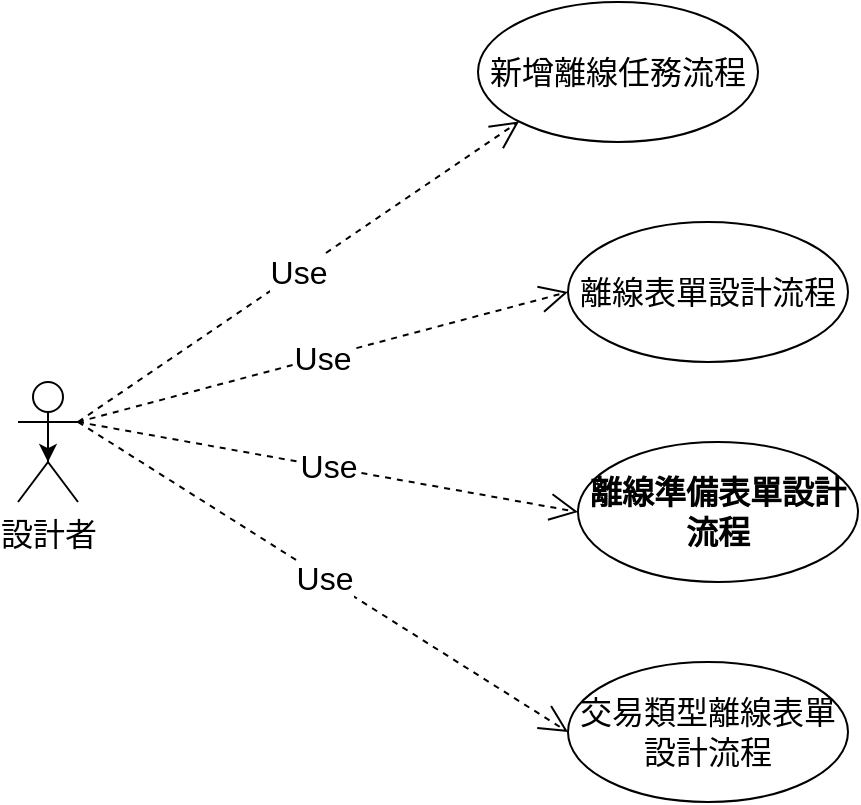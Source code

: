 <mxfile version="13.9.9" type="device" pages="5"><diagram id="MIw7U-h8NW_fPC0uxKEd" name="離線任務案例"><mxGraphModel dx="1408" dy="808" grid="1" gridSize="10" guides="1" tooltips="1" connect="1" arrows="1" fold="1" page="1" pageScale="1" pageWidth="1169" pageHeight="827" math="0" shadow="0"><root><mxCell id="K6iOhD73qs5zyes9kCrl-0"/><mxCell id="K6iOhD73qs5zyes9kCrl-1" parent="K6iOhD73qs5zyes9kCrl-0"/><mxCell id="K6iOhD73qs5zyes9kCrl-2" value="設計者" style="shape=umlActor;verticalLabelPosition=bottom;verticalAlign=top;html=1;outlineConnect=0;labelBackgroundColor=none;fontSize=16;" parent="K6iOhD73qs5zyes9kCrl-1" vertex="1"><mxGeometry x="310" y="330" width="30" height="60" as="geometry"/></mxCell><mxCell id="K6iOhD73qs5zyes9kCrl-3" style="edgeStyle=orthogonalEdgeStyle;rounded=0;orthogonalLoop=1;jettySize=auto;html=1;exitX=0.5;exitY=0.5;exitDx=0;exitDy=0;exitPerimeter=0;entryX=0.5;entryY=0.667;entryDx=0;entryDy=0;entryPerimeter=0;fontSize=16;fontColor=#000000;" parent="K6iOhD73qs5zyes9kCrl-1" source="K6iOhD73qs5zyes9kCrl-2" target="K6iOhD73qs5zyes9kCrl-2" edge="1"><mxGeometry relative="1" as="geometry"/></mxCell><mxCell id="K6iOhD73qs5zyes9kCrl-5" value="離線表單設計流程" style="ellipse;whiteSpace=wrap;html=1;labelBackgroundColor=none;fontSize=16;fontColor=#000000;" parent="K6iOhD73qs5zyes9kCrl-1" vertex="1"><mxGeometry x="585" y="250" width="140" height="70" as="geometry"/></mxCell><mxCell id="sCLiAgHy_0aTw_8upJmA-0" value="交易類型離線表單設計流程" style="ellipse;whiteSpace=wrap;html=1;labelBackgroundColor=none;fontSize=16;fontColor=#000000;" parent="K6iOhD73qs5zyes9kCrl-1" vertex="1"><mxGeometry x="585" y="470" width="140" height="70" as="geometry"/></mxCell><mxCell id="zdYO-00Zb2-KIwQp0BFh-0" value="新增離線任務流程" style="ellipse;whiteSpace=wrap;html=1;labelBackgroundColor=none;fontSize=16;fontColor=#000000;" parent="K6iOhD73qs5zyes9kCrl-1" vertex="1"><mxGeometry x="540" y="140" width="140" height="70" as="geometry"/></mxCell><mxCell id="zdYO-00Zb2-KIwQp0BFh-2" value="Use" style="endArrow=open;endSize=12;dashed=1;html=1;fontSize=16;fontColor=#000000;exitX=1;exitY=0.333;exitDx=0;exitDy=0;exitPerimeter=0;entryX=0;entryY=0.5;entryDx=0;entryDy=0;" parent="K6iOhD73qs5zyes9kCrl-1" source="K6iOhD73qs5zyes9kCrl-2" target="K6iOhD73qs5zyes9kCrl-5" edge="1"><mxGeometry width="160" relative="1" as="geometry"><mxPoint x="620" y="400" as="sourcePoint"/><mxPoint x="780" y="400" as="targetPoint"/></mxGeometry></mxCell><mxCell id="zdYO-00Zb2-KIwQp0BFh-4" value="Use" style="endArrow=open;endSize=12;dashed=1;html=1;fontSize=16;fontColor=#000000;entryX=0;entryY=0.5;entryDx=0;entryDy=0;" parent="K6iOhD73qs5zyes9kCrl-1" target="sCLiAgHy_0aTw_8upJmA-0" edge="1"><mxGeometry width="160" relative="1" as="geometry"><mxPoint x="340" y="350" as="sourcePoint"/><mxPoint x="520.503" y="299.749" as="targetPoint"/></mxGeometry></mxCell><mxCell id="zdYO-00Zb2-KIwQp0BFh-5" value="Use" style="endArrow=open;endSize=12;dashed=1;html=1;fontSize=16;fontColor=#000000;exitX=1;exitY=0.333;exitDx=0;exitDy=0;exitPerimeter=0;entryX=0;entryY=1;entryDx=0;entryDy=0;" parent="K6iOhD73qs5zyes9kCrl-1" source="K6iOhD73qs5zyes9kCrl-2" target="zdYO-00Zb2-KIwQp0BFh-0" edge="1"><mxGeometry width="160" relative="1" as="geometry"><mxPoint x="360" y="370" as="sourcePoint"/><mxPoint x="530.503" y="309.749" as="targetPoint"/></mxGeometry></mxCell><mxCell id="h9qS1Z06b7nq9KlRQWt8-0" value="&lt;span style=&quot;font-weight: 700&quot;&gt;離線準備表單設計流程&lt;/span&gt;" style="ellipse;whiteSpace=wrap;html=1;fontSize=16;" vertex="1" parent="K6iOhD73qs5zyes9kCrl-1"><mxGeometry x="590" y="360" width="140" height="70" as="geometry"/></mxCell><mxCell id="h9qS1Z06b7nq9KlRQWt8-1" value="Use" style="endArrow=open;endSize=12;dashed=1;html=1;fontSize=16;fontColor=#000000;entryX=0;entryY=0.5;entryDx=0;entryDy=0;" edge="1" parent="K6iOhD73qs5zyes9kCrl-1" target="h9qS1Z06b7nq9KlRQWt8-0"><mxGeometry width="160" relative="1" as="geometry"><mxPoint x="340" y="350" as="sourcePoint"/><mxPoint x="595" y="295" as="targetPoint"/></mxGeometry></mxCell></root></mxGraphModel></diagram><diagram id="BerP846jAke2DlE1gpUF" name="離線準備表單設計流程"><mxGraphModel dx="971" dy="557" grid="1" gridSize="10" guides="1" tooltips="1" connect="1" arrows="1" fold="1" page="1" pageScale="1" pageWidth="1169" pageHeight="827" math="0" shadow="0"><root><mxCell id="0"/><mxCell id="1" parent="0"/><mxCell id="IIjq6Ghc_Hjr68izvquz-15" value="" style="edgeStyle=orthogonalEdgeStyle;rounded=0;orthogonalLoop=1;jettySize=auto;html=1;fontSize=16;entryX=0;entryY=0.5;entryDx=0;entryDy=0;" parent="1" source="IIjq6Ghc_Hjr68izvquz-7" target="4y3_oWv_Uj8MWDfSReow-1" edge="1"><mxGeometry relative="1" as="geometry"/></mxCell><mxCell id="IIjq6Ghc_Hjr68izvquz-7" value="起始" style="ellipse;whiteSpace=wrap;html=1;aspect=fixed;fontSize=16;" parent="1" vertex="1"><mxGeometry x="170" y="200" width="80" height="80" as="geometry"/></mxCell><mxCell id="XH_kZPqh7D4P6LZFcAh2-3" value="離線準備表單設計流程" style="swimlane;html=1;childLayout=stackLayout;resizeParent=1;resizeParentMax=0;startSize=20;fontSize=16;" parent="1" vertex="1"><mxGeometry x="290" y="150" width="330" height="350" as="geometry"/></mxCell><mxCell id="XH_kZPqh7D4P6LZFcAh2-4" value="資料表檢視表" style="swimlane;html=1;startSize=20;" parent="XH_kZPqh7D4P6LZFcAh2-3" vertex="1"><mxGeometry y="20" width="140" height="330" as="geometry"/></mxCell><mxCell id="IIjq6Ghc_Hjr68izvquz-14" value="建立離線檢視表(離線=Y)" style="whiteSpace=wrap;html=1;fontSize=16;" parent="XH_kZPqh7D4P6LZFcAh2-4" vertex="1"><mxGeometry x="10" y="230" width="120" height="60" as="geometry"/></mxCell><mxCell id="XH_kZPqh7D4P6LZFcAh2-5" value="表報設計" style="swimlane;html=1;startSize=20;" parent="XH_kZPqh7D4P6LZFcAh2-3" vertex="1"><mxGeometry x="140" y="20" width="160" height="330" as="geometry"/></mxCell><mxCell id="4y3_oWv_Uj8MWDfSReow-1" value="建立離線資料下載過濾式設定表單" style="whiteSpace=wrap;html=1;fontSize=16;" parent="XH_kZPqh7D4P6LZFcAh2-5" vertex="1"><mxGeometry x="20" y="40" width="120" height="60" as="geometry"/></mxCell><mxCell id="4y3_oWv_Uj8MWDfSReow-3" value="新增按鍵加註設定[離線過濾]" style="whiteSpace=wrap;html=1;fontSize=16;" parent="XH_kZPqh7D4P6LZFcAh2-5" vertex="1"><mxGeometry x="20" y="130" width="120" height="60" as="geometry"/></mxCell><mxCell id="4y3_oWv_Uj8MWDfSReow-4" value="" style="edgeStyle=orthogonalEdgeStyle;rounded=0;orthogonalLoop=1;jettySize=auto;html=1;fontSize=16;fontColor=#E6D0DE;entryX=0.5;entryY=0;entryDx=0;entryDy=0;" parent="XH_kZPqh7D4P6LZFcAh2-5" source="4y3_oWv_Uj8MWDfSReow-1" target="4y3_oWv_Uj8MWDfSReow-3" edge="1"><mxGeometry relative="1" as="geometry"><Array as="points"><mxPoint x="80" y="120"/><mxPoint x="80" y="120"/></Array></mxGeometry></mxCell><mxCell id="XH_kZPqh7D4P6LZFcAh2-6" value="資料查詢" style="swimlane;html=1;startSize=20;" parent="XH_kZPqh7D4P6LZFcAh2-3" vertex="1" collapsed="1"><mxGeometry x="300" y="20" width="30" height="330" as="geometry"><mxRectangle x="300" y="20" width="140" height="610" as="alternateBounds"/></mxGeometry></mxCell><mxCell id="OpVeSsgDMwNkeNhkIWnp-1" style="edgeStyle=orthogonalEdgeStyle;rounded=0;orthogonalLoop=1;jettySize=auto;html=1;fontSize=16;" edge="1" parent="XH_kZPqh7D4P6LZFcAh2-3" source="4y3_oWv_Uj8MWDfSReow-3" target="IIjq6Ghc_Hjr68izvquz-14"><mxGeometry relative="1" as="geometry"><Array as="points"><mxPoint x="220" y="230"/><mxPoint x="70" y="230"/></Array></mxGeometry></mxCell><mxCell id="XH_kZPqh7D4P6LZFcAh2-1" value="完成" style="ellipse;whiteSpace=wrap;html=1;aspect=fixed;fontSize=16;" parent="1" vertex="1"><mxGeometry x="680" y="440" width="80" height="80" as="geometry"/></mxCell><mxCell id="OpVeSsgDMwNkeNhkIWnp-3" style="edgeStyle=orthogonalEdgeStyle;rounded=0;orthogonalLoop=1;jettySize=auto;html=1;entryX=0;entryY=0.5;entryDx=0;entryDy=0;fontSize=16;" edge="1" parent="1" source="IIjq6Ghc_Hjr68izvquz-14" target="XH_kZPqh7D4P6LZFcAh2-1"><mxGeometry relative="1" as="geometry"><Array as="points"><mxPoint x="360" y="480"/></Array></mxGeometry></mxCell></root></mxGraphModel></diagram><diagram name="離線表單設計流程" id="zZA7P8-SGvy-9ljHU1p6"><mxGraphModel dx="805" dy="462" grid="1" gridSize="10" guides="1" tooltips="1" connect="1" arrows="1" fold="1" page="1" pageScale="1" pageWidth="1169" pageHeight="827" math="0" shadow="0"><root><mxCell id="Cz_SW0nGM3N0IB_JScWf-0"/><mxCell id="Cz_SW0nGM3N0IB_JScWf-1" parent="Cz_SW0nGM3N0IB_JScWf-0"/><mxCell id="Cz_SW0nGM3N0IB_JScWf-2" value="" style="edgeStyle=orthogonalEdgeStyle;rounded=0;orthogonalLoop=1;jettySize=auto;html=1;fontSize=16;entryX=0;entryY=0.5;entryDx=0;entryDy=0;" edge="1" parent="Cz_SW0nGM3N0IB_JScWf-1" source="Cz_SW0nGM3N0IB_JScWf-3" target="Cz_SW0nGM3N0IB_JScWf-9"><mxGeometry relative="1" as="geometry"/></mxCell><mxCell id="Cz_SW0nGM3N0IB_JScWf-3" value="起始" style="ellipse;whiteSpace=wrap;html=1;aspect=fixed;fontSize=16;" vertex="1" parent="Cz_SW0nGM3N0IB_JScWf-1"><mxGeometry x="170" y="200" width="80" height="80" as="geometry"/></mxCell><mxCell id="Cz_SW0nGM3N0IB_JScWf-6" value="離線表單設計流程" style="swimlane;html=1;childLayout=stackLayout;resizeParent=1;resizeParentMax=0;startSize=20;fontSize=16;" vertex="1" parent="Cz_SW0nGM3N0IB_JScWf-1"><mxGeometry x="290" y="150" width="330" height="350" as="geometry"/></mxCell><mxCell id="Cz_SW0nGM3N0IB_JScWf-7" value="資料表檢視表" style="swimlane;html=1;startSize=20;" vertex="1" parent="Cz_SW0nGM3N0IB_JScWf-6"><mxGeometry y="20" width="140" height="330" as="geometry"/></mxCell><mxCell id="Cz_SW0nGM3N0IB_JScWf-5" value="建立離線檢視表(離線=Y)" style="whiteSpace=wrap;html=1;fontSize=16;" vertex="1" parent="Cz_SW0nGM3N0IB_JScWf-7"><mxGeometry x="10" y="150" width="120" height="60" as="geometry"/></mxCell><mxCell id="Cz_SW0nGM3N0IB_JScWf-8" value="表報設計" style="swimlane;html=1;startSize=20;" vertex="1" parent="Cz_SW0nGM3N0IB_JScWf-6"><mxGeometry x="140" y="20" width="160" height="330" as="geometry"/></mxCell><mxCell id="Cz_SW0nGM3N0IB_JScWf-9" value="建立離線表單" style="whiteSpace=wrap;html=1;fontSize=16;" vertex="1" parent="Cz_SW0nGM3N0IB_JScWf-8"><mxGeometry x="20" y="40" width="120" height="60" as="geometry"/></mxCell><mxCell id="Cz_SW0nGM3N0IB_JScWf-15" value="指定離線檢視表資料來源" style="whiteSpace=wrap;html=1;fontSize=16;" vertex="1" parent="Cz_SW0nGM3N0IB_JScWf-8"><mxGeometry x="20" y="250" width="120" height="60" as="geometry"/></mxCell><mxCell id="Cz_SW0nGM3N0IB_JScWf-21" value="資料查詢" style="swimlane;html=1;startSize=20;" vertex="1" collapsed="1" parent="Cz_SW0nGM3N0IB_JScWf-6"><mxGeometry x="300" y="20" width="30" height="330" as="geometry"><mxRectangle x="300" y="20" width="140" height="330" as="alternateBounds"/></mxGeometry></mxCell><mxCell id="Cz_SW0nGM3N0IB_JScWf-11" value="" style="edgeStyle=orthogonalEdgeStyle;rounded=0;orthogonalLoop=1;jettySize=auto;html=1;fontSize=16;fontColor=#E6D0DE;entryX=0.5;entryY=0;entryDx=0;entryDy=0;" edge="1" parent="Cz_SW0nGM3N0IB_JScWf-6" source="Cz_SW0nGM3N0IB_JScWf-9" target="Cz_SW0nGM3N0IB_JScWf-5"><mxGeometry relative="1" as="geometry"><Array as="points"><mxPoint x="220" y="140"/><mxPoint x="70" y="140"/></Array></mxGeometry></mxCell><mxCell id="URFd4y-unw-dcQDsW_RA-0" style="edgeStyle=orthogonalEdgeStyle;rounded=0;orthogonalLoop=1;jettySize=auto;html=1;fontSize=16;" edge="1" parent="Cz_SW0nGM3N0IB_JScWf-6" source="Cz_SW0nGM3N0IB_JScWf-5" target="Cz_SW0nGM3N0IB_JScWf-15"><mxGeometry relative="1" as="geometry"><Array as="points"><mxPoint x="70" y="250"/><mxPoint x="220" y="250"/></Array></mxGeometry></mxCell><mxCell id="Cz_SW0nGM3N0IB_JScWf-26" value="完成" style="ellipse;whiteSpace=wrap;html=1;aspect=fixed;fontSize=16;" vertex="1" parent="Cz_SW0nGM3N0IB_JScWf-1"><mxGeometry x="680" y="410" width="80" height="80" as="geometry"/></mxCell><mxCell id="Cz_SW0nGM3N0IB_JScWf-27" style="edgeStyle=orthogonalEdgeStyle;rounded=0;orthogonalLoop=1;jettySize=auto;html=1;entryX=0;entryY=0.5;entryDx=0;entryDy=0;fontSize=16;exitX=1;exitY=0.5;exitDx=0;exitDy=0;" edge="1" parent="Cz_SW0nGM3N0IB_JScWf-1" source="Cz_SW0nGM3N0IB_JScWf-15" target="Cz_SW0nGM3N0IB_JScWf-26"><mxGeometry relative="1" as="geometry"/></mxCell></root></mxGraphModel></diagram><diagram id="Ifo3ys0wyeTVChUWD4jG" name="交易類型離線表單設計流程"><mxGraphModel dx="1408" dy="808" grid="1" gridSize="10" guides="1" tooltips="1" connect="1" arrows="1" fold="1" page="1" pageScale="1" pageWidth="1169" pageHeight="827" math="0" shadow="0"><root><mxCell id="GUIk76pL8nPLpMpzC5rV-0"/><mxCell id="GUIk76pL8nPLpMpzC5rV-1" parent="GUIk76pL8nPLpMpzC5rV-0"/><mxCell id="iW6jRFFVOLd2ELVKpHBk-1" value="" style="edgeStyle=orthogonalEdgeStyle;rounded=0;orthogonalLoop=1;jettySize=auto;html=1;fontSize=16;" parent="GUIk76pL8nPLpMpzC5rV-1" source="zB4GNPOKf1ModkwPyT8l-0" target="iW6jRFFVOLd2ELVKpHBk-0" edge="1"><mxGeometry relative="1" as="geometry"/></mxCell><mxCell id="zB4GNPOKf1ModkwPyT8l-0" value="起始" style="ellipse;whiteSpace=wrap;html=1;aspect=fixed;fontSize=16;" parent="GUIk76pL8nPLpMpzC5rV-1" vertex="1"><mxGeometry x="140" y="130" width="80" height="80" as="geometry"/></mxCell><mxCell id="iW6jRFFVOLd2ELVKpHBk-3" value="" style="edgeStyle=orthogonalEdgeStyle;rounded=0;orthogonalLoop=1;jettySize=auto;html=1;fontSize=16;" parent="GUIk76pL8nPLpMpzC5rV-1" source="iW6jRFFVOLd2ELVKpHBk-0" target="iW6jRFFVOLd2ELVKpHBk-2" edge="1"><mxGeometry relative="1" as="geometry"/></mxCell><mxCell id="iW6jRFFVOLd2ELVKpHBk-0" value="建立鏡像資料表格(鏡像表格來源=Y)" style="whiteSpace=wrap;html=1;fontSize=16;" parent="GUIk76pL8nPLpMpzC5rV-1" vertex="1"><mxGeometry x="260" y="135" width="150" height="70" as="geometry"/></mxCell><mxCell id="iW6jRFFVOLd2ELVKpHBk-5" value="" style="edgeStyle=orthogonalEdgeStyle;rounded=0;orthogonalLoop=1;jettySize=auto;html=1;fontSize=16;" parent="GUIk76pL8nPLpMpzC5rV-1" source="iW6jRFFVOLd2ELVKpHBk-2" target="iW6jRFFVOLd2ELVKpHBk-4" edge="1"><mxGeometry relative="1" as="geometry"/></mxCell><mxCell id="iW6jRFFVOLd2ELVKpHBk-2" value="建立鏡像離線檢視表(來源鏡像資料表格)" style="whiteSpace=wrap;html=1;fontSize=16;" parent="GUIk76pL8nPLpMpzC5rV-1" vertex="1"><mxGeometry x="260" y="230" width="150" height="70" as="geometry"/></mxCell><mxCell id="iW6jRFFVOLd2ELVKpHBk-4" value="建立離線表單(資料交易類表單)" style="whiteSpace=wrap;html=1;fontSize=16;" parent="GUIk76pL8nPLpMpzC5rV-1" vertex="1"><mxGeometry x="440" y="230" width="150" height="70" as="geometry"/></mxCell><mxCell id="iW6jRFFVOLd2ELVKpHBk-18" value="交易類型離線表單設計流程" style="swimlane;html=1;childLayout=stackLayout;resizeParent=1;resizeParentMax=0;startSize=20;fontSize=16;" parent="GUIk76pL8nPLpMpzC5rV-1" vertex="1"><mxGeometry x="240" y="80" width="570" height="650" as="geometry"/></mxCell><mxCell id="iW6jRFFVOLd2ELVKpHBk-19" value="資料表 / 檢視表" style="swimlane;html=1;startSize=20;" parent="iW6jRFFVOLd2ELVKpHBk-18" vertex="1"><mxGeometry y="20" width="180" height="630" as="geometry"/></mxCell><mxCell id="iW6jRFFVOLd2ELVKpHBk-12" value="建立鏡像資料檢視表(同步、檢錯用)" style="whiteSpace=wrap;html=1;fontSize=16;" parent="iW6jRFFVOLd2ELVKpHBk-19" vertex="1"><mxGeometry x="15" y="430" width="150" height="70" as="geometry"/></mxCell><mxCell id="iW6jRFFVOLd2ELVKpHBk-20" value="表單加註" style="swimlane;html=1;startSize=20;" parent="iW6jRFFVOLd2ELVKpHBk-18" vertex="1"><mxGeometry x="180" y="20" width="190" height="630" as="geometry"/></mxCell><mxCell id="iW6jRFFVOLd2ELVKpHBk-6" value="設定離線表單資料來源(鏡像離線檢視表)" style="whiteSpace=wrap;html=1;fontSize=16;" parent="iW6jRFFVOLd2ELVKpHBk-20" vertex="1"><mxGeometry x="20" y="230" width="150" height="70" as="geometry"/></mxCell><mxCell id="iW6jRFFVOLd2ELVKpHBk-8" value="建立按鍵、新增按鍵加註" style="whiteSpace=wrap;html=1;fontSize=16;" parent="iW6jRFFVOLd2ELVKpHBk-20" vertex="1"><mxGeometry x="20" y="326" width="150" height="70" as="geometry"/></mxCell><mxCell id="iW6jRFFVOLd2ELVKpHBk-9" value="" style="edgeStyle=orthogonalEdgeStyle;rounded=0;orthogonalLoop=1;jettySize=auto;html=1;fontSize=16;" parent="iW6jRFFVOLd2ELVKpHBk-20" source="iW6jRFFVOLd2ELVKpHBk-6" target="iW6jRFFVOLd2ELVKpHBk-8" edge="1"><mxGeometry relative="1" as="geometry"/></mxCell><mxCell id="iW6jRFFVOLd2ELVKpHBk-11" value="" style="edgeStyle=orthogonalEdgeStyle;rounded=0;orthogonalLoop=1;jettySize=auto;html=1;fontSize=16;" parent="iW6jRFFVOLd2ELVKpHBk-18" source="iW6jRFFVOLd2ELVKpHBk-8" target="iW6jRFFVOLd2ELVKpHBk-10" edge="1"><mxGeometry relative="1" as="geometry"/></mxCell><mxCell id="iW6jRFFVOLd2ELVKpHBk-13" value="" style="edgeStyle=orthogonalEdgeStyle;rounded=0;orthogonalLoop=1;jettySize=auto;html=1;fontSize=16;" parent="iW6jRFFVOLd2ELVKpHBk-18" source="iW6jRFFVOLd2ELVKpHBk-10" target="iW6jRFFVOLd2ELVKpHBk-12" edge="1"><mxGeometry relative="1" as="geometry"><Array as="points"><mxPoint x="465" y="430"/><mxPoint x="90" y="430"/></Array></mxGeometry></mxCell><mxCell id="iW6jRFFVOLd2ELVKpHBk-15" value="" style="edgeStyle=orthogonalEdgeStyle;rounded=0;orthogonalLoop=1;jettySize=auto;html=1;fontSize=16;" parent="iW6jRFFVOLd2ELVKpHBk-18" source="iW6jRFFVOLd2ELVKpHBk-12" target="iW6jRFFVOLd2ELVKpHBk-14" edge="1"><mxGeometry relative="1" as="geometry"><Array as="points"><mxPoint x="90" y="540"/><mxPoint x="465" y="540"/></Array></mxGeometry></mxCell><mxCell id="iW6jRFFVOLd2ELVKpHBk-21" value="資料交易" style="swimlane;html=1;startSize=20;" parent="iW6jRFFVOLd2ELVKpHBk-18" vertex="1"><mxGeometry x="370" y="20" width="200" height="630" as="geometry"/></mxCell><mxCell id="iW6jRFFVOLd2ELVKpHBk-10" value="建立離線資料交易(指向鏡像資料表格)" style="whiteSpace=wrap;html=1;fontSize=16;" parent="iW6jRFFVOLd2ELVKpHBk-21" vertex="1"><mxGeometry x="25" y="326" width="150" height="70" as="geometry"/></mxCell><mxCell id="iW6jRFFVOLd2ELVKpHBk-14" value="建立資料交易(同步、檢錯用)" style="whiteSpace=wrap;html=1;fontSize=16;" parent="iW6jRFFVOLd2ELVKpHBk-21" vertex="1"><mxGeometry x="20" y="540" width="150" height="70" as="geometry"/></mxCell><mxCell id="iW6jRFFVOLd2ELVKpHBk-7" value="" style="edgeStyle=orthogonalEdgeStyle;rounded=0;orthogonalLoop=1;jettySize=auto;html=1;fontSize=16;exitX=0.5;exitY=1;exitDx=0;exitDy=0;" parent="GUIk76pL8nPLpMpzC5rV-1" source="iW6jRFFVOLd2ELVKpHBk-4" target="iW6jRFFVOLd2ELVKpHBk-6" edge="1"><mxGeometry relative="1" as="geometry"><mxPoint x="515" y="390" as="sourcePoint"/></mxGeometry></mxCell><mxCell id="iW6jRFFVOLd2ELVKpHBk-16" value="結束" style="ellipse;whiteSpace=wrap;html=1;aspect=fixed;fontSize=16;" parent="GUIk76pL8nPLpMpzC5rV-1" vertex="1"><mxGeometry x="840" y="635" width="80" height="80" as="geometry"/></mxCell><mxCell id="iW6jRFFVOLd2ELVKpHBk-17" style="edgeStyle=orthogonalEdgeStyle;rounded=0;orthogonalLoop=1;jettySize=auto;html=1;entryX=0;entryY=0.5;entryDx=0;entryDy=0;fontSize=16;" parent="GUIk76pL8nPLpMpzC5rV-1" source="iW6jRFFVOLd2ELVKpHBk-14" target="iW6jRFFVOLd2ELVKpHBk-16" edge="1"><mxGeometry relative="1" as="geometry"/></mxCell></root></mxGraphModel></diagram><diagram id="Z7svGBrnCzPXyLF_FYqb" name="新增離線任務流程"><mxGraphModel dx="1408" dy="808" grid="1" gridSize="10" guides="1" tooltips="1" connect="1" arrows="1" fold="1" page="1" pageScale="1" pageWidth="1169" pageHeight="827" math="0" shadow="0"><root><mxCell id="GXPng0qgbrNPCX-jOMt--0"/><mxCell id="GXPng0qgbrNPCX-jOMt--1" parent="GXPng0qgbrNPCX-jOMt--0"/><mxCell id="GXPng0qgbrNPCX-jOMt--2" value="新增離線任務流程" style="swimlane;html=1;childLayout=stackLayout;resizeParent=1;resizeParentMax=0;startSize=20;fontSize=16;" parent="GXPng0qgbrNPCX-jOMt--1" vertex="1"><mxGeometry x="280" y="140" width="520" height="510" as="geometry"/></mxCell><mxCell id="GXPng0qgbrNPCX-jOMt--3" value="離線準備" style="swimlane;html=1;startSize=20;" parent="GXPng0qgbrNPCX-jOMt--2" vertex="1"><mxGeometry y="20" width="170" height="490" as="geometry"/></mxCell><mxCell id="GXPng0qgbrNPCX-jOMt--10" value="指定離線準備表單" style="whiteSpace=wrap;html=1;fontSize=16;" parent="GXPng0qgbrNPCX-jOMt--3" vertex="1"><mxGeometry x="25" y="45" width="120" height="70" as="geometry"/></mxCell><mxCell id="GXPng0qgbrNPCX-jOMt--4" value="離線設定" style="swimlane;html=1;startSize=20;" parent="GXPng0qgbrNPCX-jOMt--2" vertex="1"><mxGeometry x="170" y="20" width="180" height="490" as="geometry"/></mxCell><mxCell id="GXPng0qgbrNPCX-jOMt--12" value="新增離線表單" style="whiteSpace=wrap;html=1;fontSize=16;" parent="GXPng0qgbrNPCX-jOMt--4" vertex="1"><mxGeometry x="30" y="150" width="120" height="70" as="geometry"/></mxCell><mxCell id="GXPng0qgbrNPCX-jOMt--5" value="同步設定" style="swimlane;html=1;startSize=20;" parent="GXPng0qgbrNPCX-jOMt--2" vertex="1"><mxGeometry x="350" y="20" width="170" height="490" as="geometry"/></mxCell><mxCell id="GXPng0qgbrNPCX-jOMt--14" value="指定同步表單" style="whiteSpace=wrap;html=1;fontSize=16;" parent="GXPng0qgbrNPCX-jOMt--5" vertex="1"><mxGeometry x="25" y="270" width="120" height="70" as="geometry"/></mxCell><mxCell id="GXPng0qgbrNPCX-jOMt--16" value="新增傳遞參數" style="whiteSpace=wrap;html=1;fontSize=16;" parent="GXPng0qgbrNPCX-jOMt--5" vertex="1"><mxGeometry x="25" y="380" width="120" height="70" as="geometry"/></mxCell><mxCell id="GXPng0qgbrNPCX-jOMt--17" value="" style="edgeStyle=orthogonalEdgeStyle;rounded=0;orthogonalLoop=1;jettySize=auto;html=1;fontSize=16;fontColor=#000000;" parent="GXPng0qgbrNPCX-jOMt--5" source="GXPng0qgbrNPCX-jOMt--14" target="GXPng0qgbrNPCX-jOMt--16" edge="1"><mxGeometry relative="1" as="geometry"/></mxCell><mxCell id="GXPng0qgbrNPCX-jOMt--13" value="" style="edgeStyle=orthogonalEdgeStyle;rounded=0;orthogonalLoop=1;jettySize=auto;html=1;fontSize=16;fontColor=#000000;" parent="GXPng0qgbrNPCX-jOMt--2" source="GXPng0qgbrNPCX-jOMt--10" target="GXPng0qgbrNPCX-jOMt--12" edge="1"><mxGeometry relative="1" as="geometry"><Array as="points"><mxPoint x="80" y="205"/></Array></mxGeometry></mxCell><mxCell id="GXPng0qgbrNPCX-jOMt--15" value="" style="edgeStyle=orthogonalEdgeStyle;rounded=0;orthogonalLoop=1;jettySize=auto;html=1;fontSize=16;fontColor=#000000;" parent="GXPng0qgbrNPCX-jOMt--2" source="GXPng0qgbrNPCX-jOMt--12" target="GXPng0qgbrNPCX-jOMt--14" edge="1"><mxGeometry relative="1" as="geometry"><Array as="points"><mxPoint x="280" y="325"/></Array></mxGeometry></mxCell><mxCell id="GXPng0qgbrNPCX-jOMt--11" value="" style="edgeStyle=orthogonalEdgeStyle;rounded=0;orthogonalLoop=1;jettySize=auto;html=1;fontSize=16;fontColor=#000000;" parent="GXPng0qgbrNPCX-jOMt--1" source="GXPng0qgbrNPCX-jOMt--6" target="GXPng0qgbrNPCX-jOMt--10" edge="1"><mxGeometry relative="1" as="geometry"/></mxCell><mxCell id="GXPng0qgbrNPCX-jOMt--6" value="建立離線任務" style="ellipse;whiteSpace=wrap;html=1;aspect=fixed;fontSize=16;fontColor=#000000;" parent="GXPng0qgbrNPCX-jOMt--1" vertex="1"><mxGeometry x="140" y="200" width="80" height="80" as="geometry"/></mxCell><mxCell id="GXPng0qgbrNPCX-jOMt--18" value="完成" style="ellipse;whiteSpace=wrap;html=1;aspect=fixed;fontSize=16;fontColor=#000000;" parent="GXPng0qgbrNPCX-jOMt--1" vertex="1"><mxGeometry x="910" y="535" width="80" height="80" as="geometry"/></mxCell><mxCell id="GXPng0qgbrNPCX-jOMt--19" style="edgeStyle=orthogonalEdgeStyle;rounded=0;orthogonalLoop=1;jettySize=auto;html=1;fontSize=16;fontColor=#000000;" parent="GXPng0qgbrNPCX-jOMt--1" source="GXPng0qgbrNPCX-jOMt--16" target="GXPng0qgbrNPCX-jOMt--18" edge="1"><mxGeometry relative="1" as="geometry"/></mxCell></root></mxGraphModel></diagram></mxfile>
